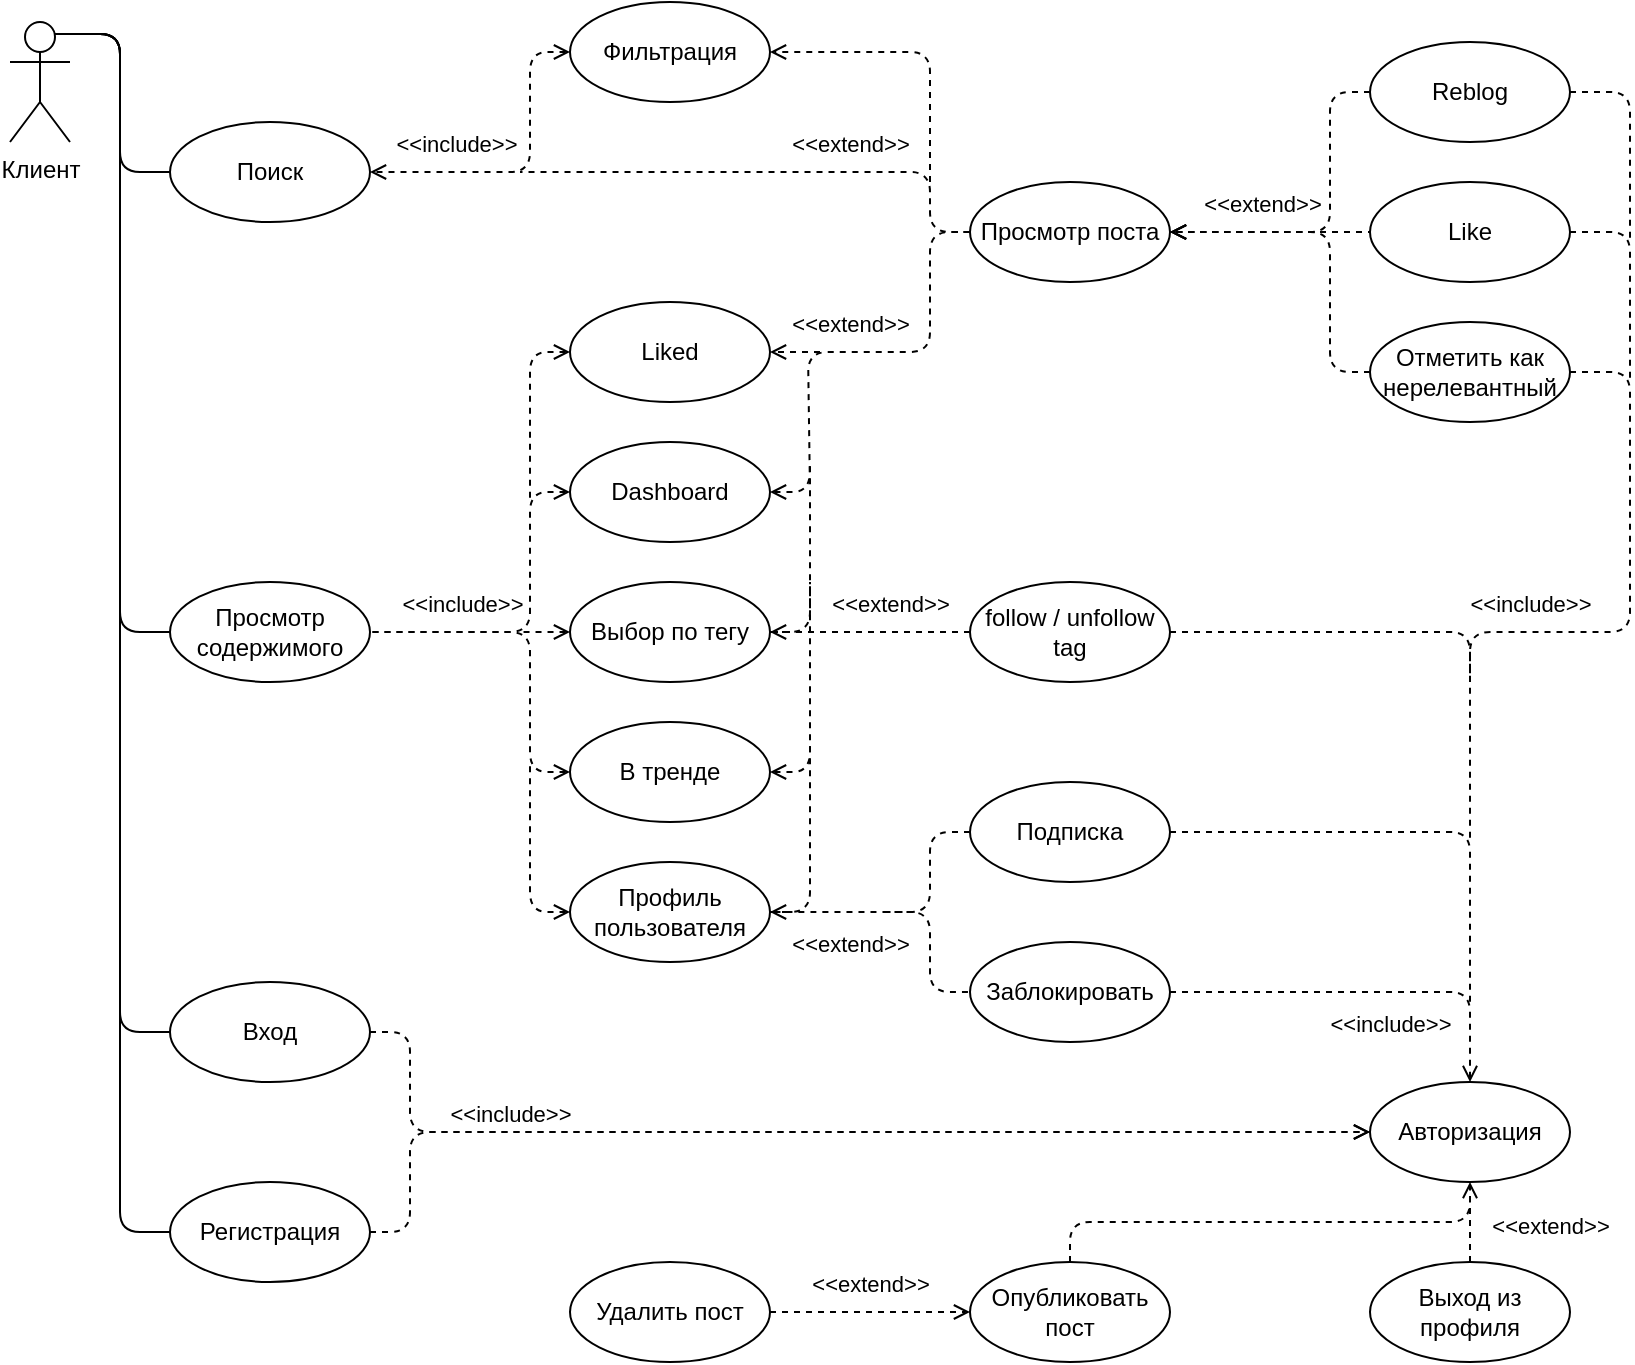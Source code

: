 <mxfile version="21.1.9" type="device">
  <diagram name="Page-1" id="rs5591f--o7LcjGnpAWG">
    <mxGraphModel dx="1460" dy="1143" grid="1" gridSize="10" guides="1" tooltips="1" connect="1" arrows="1" fold="1" page="1" pageScale="1" pageWidth="850" pageHeight="1100" math="0" shadow="0">
      <root>
        <mxCell id="0" />
        <mxCell id="1" parent="0" />
        <mxCell id="j49Oyy-RcZYVkYOOZaZI-15" style="edgeStyle=orthogonalEdgeStyle;rounded=1;orthogonalLoop=1;jettySize=auto;html=1;exitX=0.75;exitY=0.1;exitDx=0;exitDy=0;exitPerimeter=0;entryX=0;entryY=0.5;entryDx=0;entryDy=0;endArrow=none;endFill=0;" parent="1" source="j49Oyy-RcZYVkYOOZaZI-1" target="j49Oyy-RcZYVkYOOZaZI-2" edge="1">
          <mxGeometry relative="1" as="geometry" />
        </mxCell>
        <mxCell id="j49Oyy-RcZYVkYOOZaZI-16" style="edgeStyle=orthogonalEdgeStyle;rounded=1;orthogonalLoop=1;jettySize=auto;html=1;exitX=0.75;exitY=0.1;exitDx=0;exitDy=0;exitPerimeter=0;entryX=0;entryY=0.5;entryDx=0;entryDy=0;endArrow=none;endFill=0;" parent="1" source="j49Oyy-RcZYVkYOOZaZI-1" target="j49Oyy-RcZYVkYOOZaZI-4" edge="1">
          <mxGeometry relative="1" as="geometry" />
        </mxCell>
        <mxCell id="j49Oyy-RcZYVkYOOZaZI-1" value="Клиент" style="shape=umlActor;verticalLabelPosition=bottom;verticalAlign=top;html=1;" parent="1" vertex="1">
          <mxGeometry x="20" y="240" width="30" height="60" as="geometry" />
        </mxCell>
        <mxCell id="j49Oyy-RcZYVkYOOZaZI-2" value="Вход" style="ellipse;whiteSpace=wrap;html=1;" parent="1" vertex="1">
          <mxGeometry x="100" y="720" width="100" height="50" as="geometry" />
        </mxCell>
        <mxCell id="j49Oyy-RcZYVkYOOZaZI-4" value="Регистрация" style="ellipse;whiteSpace=wrap;html=1;" parent="1" vertex="1">
          <mxGeometry x="100" y="820" width="100" height="50" as="geometry" />
        </mxCell>
        <mxCell id="j49Oyy-RcZYVkYOOZaZI-6" value="Авторизация" style="ellipse;whiteSpace=wrap;html=1;" parent="1" vertex="1">
          <mxGeometry x="700" y="770" width="100" height="50" as="geometry" />
        </mxCell>
        <mxCell id="j49Oyy-RcZYVkYOOZaZI-8" value="Выход из профиля" style="ellipse;whiteSpace=wrap;html=1;" parent="1" vertex="1">
          <mxGeometry x="700" y="860" width="100" height="50" as="geometry" />
        </mxCell>
        <mxCell id="j49Oyy-RcZYVkYOOZaZI-17" value="&amp;lt;&amp;lt;include&amp;gt;&amp;gt;" style="html=1;verticalAlign=bottom;labelBackgroundColor=none;endArrow=open;endFill=0;dashed=1;rounded=1;exitX=1;exitY=0.5;exitDx=0;exitDy=0;entryX=0;entryY=0.5;entryDx=0;entryDy=0;" parent="1" source="j49Oyy-RcZYVkYOOZaZI-4" target="j49Oyy-RcZYVkYOOZaZI-6" edge="1">
          <mxGeometry x="-0.564" width="160" relative="1" as="geometry">
            <mxPoint x="330" y="990" as="sourcePoint" />
            <mxPoint x="490" y="990" as="targetPoint" />
            <Array as="points">
              <mxPoint x="220" y="845" />
              <mxPoint x="220" y="795" />
            </Array>
            <mxPoint as="offset" />
          </mxGeometry>
        </mxCell>
        <mxCell id="j49Oyy-RcZYVkYOOZaZI-18" value="" style="html=1;verticalAlign=bottom;labelBackgroundColor=none;endArrow=open;endFill=0;dashed=1;rounded=1;exitX=1;exitY=0.5;exitDx=0;exitDy=0;entryX=0;entryY=0.5;entryDx=0;entryDy=0;" parent="1" source="j49Oyy-RcZYVkYOOZaZI-2" target="j49Oyy-RcZYVkYOOZaZI-6" edge="1">
          <mxGeometry x="0.478" y="5" width="160" relative="1" as="geometry">
            <mxPoint x="210" y="855" as="sourcePoint" />
            <mxPoint x="310" y="805" as="targetPoint" />
            <Array as="points">
              <mxPoint x="220" y="745" />
              <mxPoint x="220" y="795" />
            </Array>
            <mxPoint as="offset" />
          </mxGeometry>
        </mxCell>
        <mxCell id="j49Oyy-RcZYVkYOOZaZI-23" value="Опубликовать пост" style="ellipse;whiteSpace=wrap;html=1;" parent="1" vertex="1">
          <mxGeometry x="500" y="860" width="100" height="50" as="geometry" />
        </mxCell>
        <mxCell id="j49Oyy-RcZYVkYOOZaZI-25" value="Просмотр содержимого" style="ellipse;whiteSpace=wrap;html=1;" parent="1" vertex="1">
          <mxGeometry x="100" y="520" width="100" height="50" as="geometry" />
        </mxCell>
        <mxCell id="j49Oyy-RcZYVkYOOZaZI-26" style="edgeStyle=orthogonalEdgeStyle;rounded=1;orthogonalLoop=1;jettySize=auto;html=1;exitX=0.75;exitY=0.1;exitDx=0;exitDy=0;exitPerimeter=0;entryX=0;entryY=0.5;entryDx=0;entryDy=0;endArrow=none;endFill=0;" parent="1" source="j49Oyy-RcZYVkYOOZaZI-1" target="j49Oyy-RcZYVkYOOZaZI-25" edge="1">
          <mxGeometry relative="1" as="geometry">
            <mxPoint x="53" y="256" as="sourcePoint" />
            <mxPoint x="110" y="95" as="targetPoint" />
          </mxGeometry>
        </mxCell>
        <mxCell id="j49Oyy-RcZYVkYOOZaZI-28" value="Dashboard" style="ellipse;whiteSpace=wrap;html=1;" parent="1" vertex="1">
          <mxGeometry x="300" y="450" width="100" height="50" as="geometry" />
        </mxCell>
        <mxCell id="j49Oyy-RcZYVkYOOZaZI-29" value="Поиск" style="ellipse;whiteSpace=wrap;html=1;" parent="1" vertex="1">
          <mxGeometry x="100" y="290" width="100" height="50" as="geometry" />
        </mxCell>
        <mxCell id="j49Oyy-RcZYVkYOOZaZI-30" style="edgeStyle=orthogonalEdgeStyle;rounded=1;orthogonalLoop=1;jettySize=auto;html=1;exitX=0.75;exitY=0.1;exitDx=0;exitDy=0;exitPerimeter=0;entryX=0;entryY=0.5;entryDx=0;entryDy=0;endArrow=none;endFill=0;" parent="1" source="j49Oyy-RcZYVkYOOZaZI-1" target="j49Oyy-RcZYVkYOOZaZI-29" edge="1">
          <mxGeometry relative="1" as="geometry">
            <mxPoint x="53" y="256" as="sourcePoint" />
            <mxPoint x="110" y="455" as="targetPoint" />
          </mxGeometry>
        </mxCell>
        <mxCell id="j49Oyy-RcZYVkYOOZaZI-31" value="Просмотр поста" style="ellipse;whiteSpace=wrap;html=1;" parent="1" vertex="1">
          <mxGeometry x="500" y="320" width="100" height="50" as="geometry" />
        </mxCell>
        <mxCell id="j49Oyy-RcZYVkYOOZaZI-33" value="Reblog" style="ellipse;whiteSpace=wrap;html=1;" parent="1" vertex="1">
          <mxGeometry x="700" y="250" width="100" height="50" as="geometry" />
        </mxCell>
        <mxCell id="j49Oyy-RcZYVkYOOZaZI-34" value="Отметить как нерелевантный" style="ellipse;whiteSpace=wrap;html=1;" parent="1" vertex="1">
          <mxGeometry x="700" y="390" width="100" height="50" as="geometry" />
        </mxCell>
        <mxCell id="j49Oyy-RcZYVkYOOZaZI-37" value="&amp;lt;&amp;lt;extend&amp;gt;&amp;gt;" style="html=1;verticalAlign=bottom;labelBackgroundColor=none;endArrow=open;endFill=0;dashed=1;rounded=1;exitX=0;exitY=0.5;exitDx=0;exitDy=0;entryX=1;entryY=0.5;entryDx=0;entryDy=0;" parent="1" edge="1">
          <mxGeometry x="0.467" y="-5" width="160" relative="1" as="geometry">
            <mxPoint x="700" y="275" as="sourcePoint" />
            <mxPoint x="600" y="345" as="targetPoint" />
            <Array as="points">
              <mxPoint x="680" y="275" />
              <mxPoint x="680" y="345" />
            </Array>
            <mxPoint as="offset" />
          </mxGeometry>
        </mxCell>
        <mxCell id="j49Oyy-RcZYVkYOOZaZI-38" value="" style="html=1;verticalAlign=bottom;labelBackgroundColor=none;endArrow=open;endFill=0;dashed=1;rounded=1;exitX=0;exitY=0.5;exitDx=0;exitDy=0;entryX=1;entryY=0.5;entryDx=0;entryDy=0;" parent="1" edge="1">
          <mxGeometry x="0.467" y="-5" width="160" relative="1" as="geometry">
            <mxPoint x="700" y="415" as="sourcePoint" />
            <mxPoint x="600" y="345" as="targetPoint" />
            <Array as="points">
              <mxPoint x="680" y="415" />
              <mxPoint x="680" y="345" />
            </Array>
            <mxPoint as="offset" />
          </mxGeometry>
        </mxCell>
        <mxCell id="j49Oyy-RcZYVkYOOZaZI-39" value="" style="html=1;verticalAlign=bottom;labelBackgroundColor=none;endArrow=open;endFill=0;dashed=1;rounded=0;entryX=1;entryY=0.5;entryDx=0;entryDy=0;" parent="1" edge="1">
          <mxGeometry width="160" relative="1" as="geometry">
            <mxPoint x="720" y="345" as="sourcePoint" />
            <mxPoint x="600" y="345" as="targetPoint" />
          </mxGeometry>
        </mxCell>
        <mxCell id="j49Oyy-RcZYVkYOOZaZI-32" value="Like" style="ellipse;whiteSpace=wrap;html=1;" parent="1" vertex="1">
          <mxGeometry x="700" y="320" width="100" height="50" as="geometry" />
        </mxCell>
        <mxCell id="j49Oyy-RcZYVkYOOZaZI-41" value="В тренде" style="ellipse;whiteSpace=wrap;html=1;" parent="1" vertex="1">
          <mxGeometry x="300" y="590" width="100" height="50" as="geometry" />
        </mxCell>
        <mxCell id="j49Oyy-RcZYVkYOOZaZI-42" value="Подписка" style="ellipse;whiteSpace=wrap;html=1;" parent="1" vertex="1">
          <mxGeometry x="500" y="620" width="100" height="50" as="geometry" />
        </mxCell>
        <mxCell id="j49Oyy-RcZYVkYOOZaZI-43" value="Заблокировать" style="ellipse;whiteSpace=wrap;html=1;" parent="1" vertex="1">
          <mxGeometry x="500" y="700" width="100" height="50" as="geometry" />
        </mxCell>
        <mxCell id="j49Oyy-RcZYVkYOOZaZI-44" value="Liked" style="ellipse;whiteSpace=wrap;html=1;" parent="1" vertex="1">
          <mxGeometry x="300" y="380" width="100" height="50" as="geometry" />
        </mxCell>
        <mxCell id="j49Oyy-RcZYVkYOOZaZI-45" value="Профиль пользователя" style="ellipse;whiteSpace=wrap;html=1;" parent="1" vertex="1">
          <mxGeometry x="300" y="660" width="100" height="50" as="geometry" />
        </mxCell>
        <mxCell id="j49Oyy-RcZYVkYOOZaZI-50" value="&amp;lt;&amp;lt;include&amp;gt;&amp;gt;" style="html=1;verticalAlign=bottom;labelBackgroundColor=none;endArrow=none;endFill=0;dashed=1;rounded=1;exitX=0;exitY=0.5;exitDx=0;exitDy=0;entryX=1;entryY=0.5;entryDx=0;entryDy=0;startArrow=open;startFill=0;" parent="1" edge="1">
          <mxGeometry x="0.467" y="-5" width="160" relative="1" as="geometry">
            <mxPoint x="300" y="475" as="sourcePoint" />
            <mxPoint x="200" y="545" as="targetPoint" />
            <Array as="points">
              <mxPoint x="280" y="475" />
              <mxPoint x="280" y="545" />
            </Array>
            <mxPoint as="offset" />
          </mxGeometry>
        </mxCell>
        <mxCell id="j49Oyy-RcZYVkYOOZaZI-51" value="" style="html=1;verticalAlign=bottom;labelBackgroundColor=none;endArrow=none;endFill=0;dashed=1;rounded=1;exitX=0;exitY=0.5;exitDx=0;exitDy=0;entryX=1;entryY=0.5;entryDx=0;entryDy=0;startArrow=open;startFill=0;" parent="1" edge="1">
          <mxGeometry x="0.467" y="-5" width="160" relative="1" as="geometry">
            <mxPoint x="300" y="615" as="sourcePoint" />
            <mxPoint x="200" y="545" as="targetPoint" />
            <Array as="points">
              <mxPoint x="280" y="615" />
              <mxPoint x="280" y="545" />
            </Array>
            <mxPoint as="offset" />
          </mxGeometry>
        </mxCell>
        <mxCell id="j49Oyy-RcZYVkYOOZaZI-52" value="" style="html=1;verticalAlign=bottom;labelBackgroundColor=none;endArrow=none;endFill=0;dashed=1;rounded=0;startArrow=open;startFill=0;exitX=0;exitY=0.5;exitDx=0;exitDy=0;" parent="1" source="j49Oyy-RcZYVkYOOZaZI-40" edge="1">
          <mxGeometry width="160" relative="1" as="geometry">
            <mxPoint x="320" y="545" as="sourcePoint" />
            <mxPoint x="275" y="545" as="targetPoint" />
          </mxGeometry>
        </mxCell>
        <mxCell id="j49Oyy-RcZYVkYOOZaZI-40" value="Выбор по тегу" style="ellipse;whiteSpace=wrap;html=1;" parent="1" vertex="1">
          <mxGeometry x="300" y="520" width="100" height="50" as="geometry" />
        </mxCell>
        <mxCell id="j49Oyy-RcZYVkYOOZaZI-53" value="" style="html=1;verticalAlign=bottom;labelBackgroundColor=none;endArrow=none;endFill=0;dashed=1;rounded=1;exitX=0;exitY=0.5;exitDx=0;exitDy=0;startArrow=open;startFill=0;" parent="1" source="j49Oyy-RcZYVkYOOZaZI-44" edge="1">
          <mxGeometry x="0.467" y="-5" width="160" relative="1" as="geometry">
            <mxPoint x="300" y="470" as="sourcePoint" />
            <mxPoint x="280" y="480" as="targetPoint" />
            <Array as="points">
              <mxPoint x="280" y="405" />
            </Array>
            <mxPoint as="offset" />
          </mxGeometry>
        </mxCell>
        <mxCell id="j49Oyy-RcZYVkYOOZaZI-54" value="" style="html=1;verticalAlign=bottom;labelBackgroundColor=none;endArrow=none;endFill=0;dashed=1;rounded=1;exitX=0;exitY=0.5;exitDx=0;exitDy=0;startArrow=open;startFill=0;" parent="1" source="j49Oyy-RcZYVkYOOZaZI-45" edge="1">
          <mxGeometry x="0.467" y="-5" width="160" relative="1" as="geometry">
            <mxPoint x="300" y="540" as="sourcePoint" />
            <mxPoint x="280" y="610" as="targetPoint" />
            <Array as="points">
              <mxPoint x="280" y="685" />
            </Array>
            <mxPoint as="offset" />
          </mxGeometry>
        </mxCell>
        <mxCell id="j49Oyy-RcZYVkYOOZaZI-60" value="" style="html=1;verticalAlign=bottom;labelBackgroundColor=none;endArrow=none;endFill=0;rounded=1;exitX=1;exitY=0.5;exitDx=0;exitDy=0;startArrow=open;startFill=0;dashed=1;" parent="1" source="j49Oyy-RcZYVkYOOZaZI-41" edge="1">
          <mxGeometry x="0.478" y="5" width="160" relative="1" as="geometry">
            <mxPoint x="440" y="530" as="sourcePoint" />
            <mxPoint x="420" y="520" as="targetPoint" />
            <Array as="points">
              <mxPoint x="420" y="615" />
            </Array>
            <mxPoint as="offset" />
          </mxGeometry>
        </mxCell>
        <mxCell id="j49Oyy-RcZYVkYOOZaZI-61" value="" style="html=1;verticalAlign=bottom;labelBackgroundColor=none;endArrow=none;endFill=0;rounded=1;exitX=1;exitY=0.5;exitDx=0;exitDy=0;startArrow=none;startFill=0;dashed=1;" parent="1" source="j49Oyy-RcZYVkYOOZaZI-45" edge="1">
          <mxGeometry x="0.478" y="5" width="160" relative="1" as="geometry">
            <mxPoint x="400" y="688" as="sourcePoint" />
            <mxPoint x="420" y="600" as="targetPoint" />
            <Array as="points">
              <mxPoint x="420" y="685" />
            </Array>
            <mxPoint as="offset" />
          </mxGeometry>
        </mxCell>
        <mxCell id="j49Oyy-RcZYVkYOOZaZI-66" value="" style="html=1;verticalAlign=bottom;labelBackgroundColor=none;endArrow=none;endFill=0;dashed=1;rounded=1;exitX=1;exitY=0.5;exitDx=0;exitDy=0;startArrow=open;startFill=0;entryX=0;entryY=0.5;entryDx=0;entryDy=0;" parent="1" target="j49Oyy-RcZYVkYOOZaZI-43" edge="1">
          <mxGeometry x="0.478" y="5" width="160" relative="1" as="geometry">
            <mxPoint x="400" y="685" as="sourcePoint" />
            <mxPoint x="490" y="730" as="targetPoint" />
            <Array as="points">
              <mxPoint x="420" y="685" />
              <mxPoint x="480" y="685" />
              <mxPoint x="480" y="725" />
            </Array>
            <mxPoint as="offset" />
          </mxGeometry>
        </mxCell>
        <mxCell id="j49Oyy-RcZYVkYOOZaZI-69" value="&amp;lt;&amp;lt;extend&amp;gt;&amp;gt;" style="html=1;verticalAlign=bottom;labelBackgroundColor=none;endArrow=none;endFill=0;dashed=1;rounded=1;exitX=0;exitY=0.5;exitDx=0;exitDy=0;" parent="1" source="j49Oyy-RcZYVkYOOZaZI-42" edge="1">
          <mxGeometry x="1" y="29" width="160" relative="1" as="geometry">
            <mxPoint x="490" y="650" as="sourcePoint" />
            <mxPoint x="455" y="685" as="targetPoint" />
            <Array as="points">
              <mxPoint x="480" y="645" />
              <mxPoint x="480" y="685" />
            </Array>
            <mxPoint x="-15" y="-4" as="offset" />
          </mxGeometry>
        </mxCell>
        <mxCell id="j49Oyy-RcZYVkYOOZaZI-70" value="" style="html=1;verticalAlign=bottom;labelBackgroundColor=none;endArrow=none;endFill=0;rounded=1;exitX=1;exitY=0.5;exitDx=0;exitDy=0;startArrow=none;startFill=0;dashed=1;" parent="1" edge="1">
          <mxGeometry x="0.478" y="5" width="160" relative="1" as="geometry">
            <mxPoint x="400" y="545" as="sourcePoint" />
            <mxPoint x="420" y="460" as="targetPoint" />
            <Array as="points">
              <mxPoint x="420" y="545" />
            </Array>
            <mxPoint as="offset" />
          </mxGeometry>
        </mxCell>
        <mxCell id="j49Oyy-RcZYVkYOOZaZI-71" value="" style="html=1;verticalAlign=bottom;labelBackgroundColor=none;endArrow=none;endFill=0;rounded=1;exitX=1;exitY=0.5;exitDx=0;exitDy=0;startArrow=open;startFill=0;entryX=0;entryY=0.5;entryDx=0;entryDy=0;dashed=1;" parent="1" target="j49Oyy-RcZYVkYOOZaZI-31" edge="1">
          <mxGeometry x="0.478" y="5" width="160" relative="1" as="geometry">
            <mxPoint x="400" y="475" as="sourcePoint" />
            <mxPoint x="420" y="400" as="targetPoint" />
            <Array as="points">
              <mxPoint x="420" y="475" />
              <mxPoint x="419" y="405" />
              <mxPoint x="480" y="405" />
              <mxPoint x="480" y="345" />
            </Array>
            <mxPoint as="offset" />
          </mxGeometry>
        </mxCell>
        <mxCell id="j49Oyy-RcZYVkYOOZaZI-74" value="&amp;lt;&amp;lt;include&amp;gt;&amp;gt;" style="html=1;verticalAlign=bottom;labelBackgroundColor=none;endArrow=open;endFill=0;dashed=1;rounded=1;exitX=0;exitY=0.5;exitDx=0;exitDy=0;entryX=1;entryY=0.5;entryDx=0;entryDy=0;startArrow=open;startFill=0;" parent="1" source="j49Oyy-RcZYVkYOOZaZI-75" target="j49Oyy-RcZYVkYOOZaZI-29" edge="1">
          <mxGeometry x="0.467" y="-5" width="160" relative="1" as="geometry">
            <mxPoint x="310" y="250" as="sourcePoint" />
            <mxPoint x="210" y="320" as="targetPoint" />
            <Array as="points">
              <mxPoint x="280" y="255" />
              <mxPoint x="280" y="315" />
            </Array>
            <mxPoint as="offset" />
          </mxGeometry>
        </mxCell>
        <mxCell id="j49Oyy-RcZYVkYOOZaZI-75" value="Фильтрация" style="ellipse;whiteSpace=wrap;html=1;" parent="1" vertex="1">
          <mxGeometry x="300" y="230" width="100" height="50" as="geometry" />
        </mxCell>
        <mxCell id="j49Oyy-RcZYVkYOOZaZI-76" value="" style="html=1;verticalAlign=bottom;labelBackgroundColor=none;endArrow=none;endFill=0;rounded=1;exitX=0;exitY=0.5;exitDx=0;exitDy=0;dashed=1;" parent="1" source="j49Oyy-RcZYVkYOOZaZI-31" edge="1">
          <mxGeometry x="0.467" y="-5" width="160" relative="1" as="geometry">
            <mxPoint x="300" y="250" as="sourcePoint" />
            <mxPoint x="275" y="315" as="targetPoint" />
            <Array as="points">
              <mxPoint x="480" y="345" />
              <mxPoint x="480" y="315" />
            </Array>
            <mxPoint as="offset" />
          </mxGeometry>
        </mxCell>
        <mxCell id="j49Oyy-RcZYVkYOOZaZI-78" value="follow / unfollow tag" style="ellipse;whiteSpace=wrap;html=1;" parent="1" vertex="1">
          <mxGeometry x="500" y="520" width="100" height="50" as="geometry" />
        </mxCell>
        <mxCell id="j49Oyy-RcZYVkYOOZaZI-79" value="&amp;lt;&amp;lt;extend&amp;gt;&amp;gt;" style="html=1;verticalAlign=bottom;labelBackgroundColor=none;endArrow=open;endFill=0;dashed=1;rounded=1;exitX=0;exitY=0.5;exitDx=0;exitDy=0;entryX=1;entryY=0.5;entryDx=0;entryDy=0;" parent="1" source="j49Oyy-RcZYVkYOOZaZI-78" target="j49Oyy-RcZYVkYOOZaZI-40" edge="1">
          <mxGeometry x="-0.2" y="-5" width="160" relative="1" as="geometry">
            <mxPoint x="540" y="430" as="sourcePoint" />
            <mxPoint x="440" y="500" as="targetPoint" />
            <Array as="points" />
            <mxPoint as="offset" />
          </mxGeometry>
        </mxCell>
        <mxCell id="j49Oyy-RcZYVkYOOZaZI-80" value="Удалить пост" style="ellipse;whiteSpace=wrap;html=1;" parent="1" vertex="1">
          <mxGeometry x="300" y="860" width="100" height="50" as="geometry" />
        </mxCell>
        <mxCell id="j49Oyy-RcZYVkYOOZaZI-82" value="&amp;lt;&amp;lt;extend&amp;gt;&amp;gt;" style="html=1;verticalAlign=bottom;labelBackgroundColor=none;endArrow=open;endFill=0;dashed=1;rounded=1;entryX=1;entryY=0.5;entryDx=0;entryDy=0;" parent="1" target="j49Oyy-RcZYVkYOOZaZI-75" edge="1">
          <mxGeometry x="-0.862" y="40" width="160" relative="1" as="geometry">
            <mxPoint x="480" y="320" as="sourcePoint" />
            <mxPoint x="405" y="260" as="targetPoint" />
            <Array as="points">
              <mxPoint x="480" y="255" />
            </Array>
            <mxPoint as="offset" />
          </mxGeometry>
        </mxCell>
        <mxCell id="j49Oyy-RcZYVkYOOZaZI-83" value="&amp;lt;&amp;lt;extend&amp;gt;&amp;gt;" style="html=1;verticalAlign=bottom;labelBackgroundColor=none;endArrow=open;endFill=0;dashed=1;rounded=1;entryX=1;entryY=0.5;entryDx=0;entryDy=0;" parent="1" target="j49Oyy-RcZYVkYOOZaZI-44" edge="1">
          <mxGeometry x="-1" y="-16" width="160" relative="1" as="geometry">
            <mxPoint x="425" y="405" as="sourcePoint" />
            <mxPoint x="405" y="410" as="targetPoint" />
            <Array as="points" />
            <mxPoint x="15" y="11" as="offset" />
          </mxGeometry>
        </mxCell>
        <mxCell id="43DNvfQZlNUxxEip6Rfa-1" value="&amp;lt;&amp;lt;include&amp;gt;&amp;gt;" style="html=1;verticalAlign=bottom;labelBackgroundColor=none;endArrow=open;endFill=0;dashed=1;rounded=1;exitX=1;exitY=0.5;exitDx=0;exitDy=0;entryX=0.5;entryY=0;entryDx=0;entryDy=0;" edge="1" parent="1" source="j49Oyy-RcZYVkYOOZaZI-43" target="j49Oyy-RcZYVkYOOZaZI-6">
          <mxGeometry x="0.128" y="-25" width="160" relative="1" as="geometry">
            <mxPoint x="500" y="420" as="sourcePoint" />
            <mxPoint x="780" y="760" as="targetPoint" />
            <Array as="points">
              <mxPoint x="750" y="725" />
            </Array>
            <mxPoint as="offset" />
          </mxGeometry>
        </mxCell>
        <mxCell id="43DNvfQZlNUxxEip6Rfa-9" value="" style="endArrow=none;dashed=1;html=1;rounded=1;exitX=1;exitY=0.5;exitDx=0;exitDy=0;" edge="1" parent="1" source="j49Oyy-RcZYVkYOOZaZI-42">
          <mxGeometry width="50" height="50" relative="1" as="geometry">
            <mxPoint x="670" y="590" as="sourcePoint" />
            <mxPoint x="750" y="730" as="targetPoint" />
            <Array as="points">
              <mxPoint x="750" y="645" />
            </Array>
          </mxGeometry>
        </mxCell>
        <mxCell id="43DNvfQZlNUxxEip6Rfa-10" value="" style="endArrow=none;dashed=1;html=1;rounded=1;exitX=1;exitY=0.5;exitDx=0;exitDy=0;" edge="1" parent="1" source="j49Oyy-RcZYVkYOOZaZI-78">
          <mxGeometry width="50" height="50" relative="1" as="geometry">
            <mxPoint x="610" y="550" as="sourcePoint" />
            <mxPoint x="750" y="650" as="targetPoint" />
            <Array as="points">
              <mxPoint x="750" y="545" />
            </Array>
          </mxGeometry>
        </mxCell>
        <mxCell id="43DNvfQZlNUxxEip6Rfa-11" value="" style="endArrow=none;dashed=1;html=1;rounded=1;exitX=1;exitY=0.5;exitDx=0;exitDy=0;" edge="1" parent="1" source="j49Oyy-RcZYVkYOOZaZI-34">
          <mxGeometry width="50" height="50" relative="1" as="geometry">
            <mxPoint x="800" y="340" as="sourcePoint" />
            <mxPoint x="750" y="570" as="targetPoint" />
            <Array as="points">
              <mxPoint x="830" y="415" />
              <mxPoint x="830" y="545" />
              <mxPoint x="750" y="545" />
            </Array>
          </mxGeometry>
        </mxCell>
        <mxCell id="43DNvfQZlNUxxEip6Rfa-13" value="" style="endArrow=none;dashed=1;html=1;rounded=1;exitX=1;exitY=0.5;exitDx=0;exitDy=0;" edge="1" parent="1" source="j49Oyy-RcZYVkYOOZaZI-33">
          <mxGeometry width="50" height="50" relative="1" as="geometry">
            <mxPoint x="800" y="265" as="sourcePoint" />
            <mxPoint x="830" y="350" as="targetPoint" />
            <Array as="points">
              <mxPoint x="830" y="275" />
            </Array>
          </mxGeometry>
        </mxCell>
        <mxCell id="43DNvfQZlNUxxEip6Rfa-14" value="&amp;lt;&amp;lt;include&amp;gt;&amp;gt;" style="html=1;verticalAlign=bottom;labelBackgroundColor=none;endArrow=none;endFill=0;dashed=1;rounded=1;exitX=1;exitY=0.5;exitDx=0;exitDy=0;" edge="1" parent="1" source="j49Oyy-RcZYVkYOOZaZI-32">
          <mxGeometry x="1" y="-130" width="160" relative="1" as="geometry">
            <mxPoint x="580" y="560" as="sourcePoint" />
            <mxPoint x="830" y="420" as="targetPoint" />
            <Array as="points">
              <mxPoint x="830" y="345" />
            </Array>
            <mxPoint x="80" y="120" as="offset" />
          </mxGeometry>
        </mxCell>
        <mxCell id="43DNvfQZlNUxxEip6Rfa-15" value="&amp;lt;&amp;lt;extend&amp;gt;&amp;gt;" style="html=1;verticalAlign=bottom;labelBackgroundColor=none;endArrow=open;endFill=0;dashed=1;rounded=0;entryX=0.5;entryY=1;entryDx=0;entryDy=0;exitX=0.5;exitY=0;exitDx=0;exitDy=0;" edge="1" parent="1" source="j49Oyy-RcZYVkYOOZaZI-8" target="j49Oyy-RcZYVkYOOZaZI-6">
          <mxGeometry x="-0.5" y="-40" width="160" relative="1" as="geometry">
            <mxPoint x="810" y="830" as="sourcePoint" />
            <mxPoint x="930" y="860" as="targetPoint" />
            <mxPoint y="1" as="offset" />
          </mxGeometry>
        </mxCell>
        <mxCell id="43DNvfQZlNUxxEip6Rfa-16" value="" style="endArrow=none;dashed=1;html=1;rounded=1;exitX=0.5;exitY=0;exitDx=0;exitDy=0;entryX=0.5;entryY=1;entryDx=0;entryDy=0;" edge="1" parent="1" source="j49Oyy-RcZYVkYOOZaZI-23" target="j49Oyy-RcZYVkYOOZaZI-6">
          <mxGeometry width="50" height="50" relative="1" as="geometry">
            <mxPoint x="710" y="870" as="sourcePoint" />
            <mxPoint x="730" y="850" as="targetPoint" />
            <Array as="points">
              <mxPoint x="550" y="840" />
              <mxPoint x="610" y="840" />
              <mxPoint x="750" y="840" />
            </Array>
          </mxGeometry>
        </mxCell>
        <mxCell id="43DNvfQZlNUxxEip6Rfa-18" value="&amp;lt;&amp;lt;extend&amp;gt;&amp;gt;" style="html=1;verticalAlign=bottom;labelBackgroundColor=none;endArrow=open;endFill=0;dashed=1;rounded=0;entryX=0;entryY=0.5;entryDx=0;entryDy=0;exitX=1;exitY=0.5;exitDx=0;exitDy=0;" edge="1" parent="1" source="j49Oyy-RcZYVkYOOZaZI-80" target="j49Oyy-RcZYVkYOOZaZI-23">
          <mxGeometry y="5" width="160" relative="1" as="geometry">
            <mxPoint x="499.17" y="850" as="sourcePoint" />
            <mxPoint x="499.17" y="810" as="targetPoint" />
            <mxPoint as="offset" />
          </mxGeometry>
        </mxCell>
      </root>
    </mxGraphModel>
  </diagram>
</mxfile>
